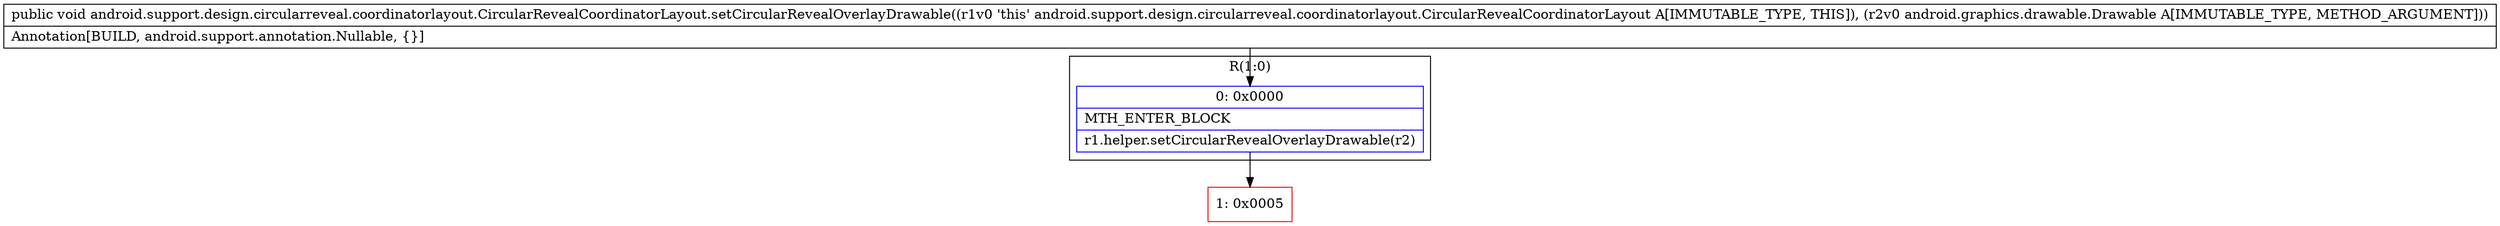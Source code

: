 digraph "CFG forandroid.support.design.circularreveal.coordinatorlayout.CircularRevealCoordinatorLayout.setCircularRevealOverlayDrawable(Landroid\/graphics\/drawable\/Drawable;)V" {
subgraph cluster_Region_1229833749 {
label = "R(1:0)";
node [shape=record,color=blue];
Node_0 [shape=record,label="{0\:\ 0x0000|MTH_ENTER_BLOCK\l|r1.helper.setCircularRevealOverlayDrawable(r2)\l}"];
}
Node_1 [shape=record,color=red,label="{1\:\ 0x0005}"];
MethodNode[shape=record,label="{public void android.support.design.circularreveal.coordinatorlayout.CircularRevealCoordinatorLayout.setCircularRevealOverlayDrawable((r1v0 'this' android.support.design.circularreveal.coordinatorlayout.CircularRevealCoordinatorLayout A[IMMUTABLE_TYPE, THIS]), (r2v0 android.graphics.drawable.Drawable A[IMMUTABLE_TYPE, METHOD_ARGUMENT]))  | Annotation[BUILD, android.support.annotation.Nullable, \{\}]\l}"];
MethodNode -> Node_0;
Node_0 -> Node_1;
}

